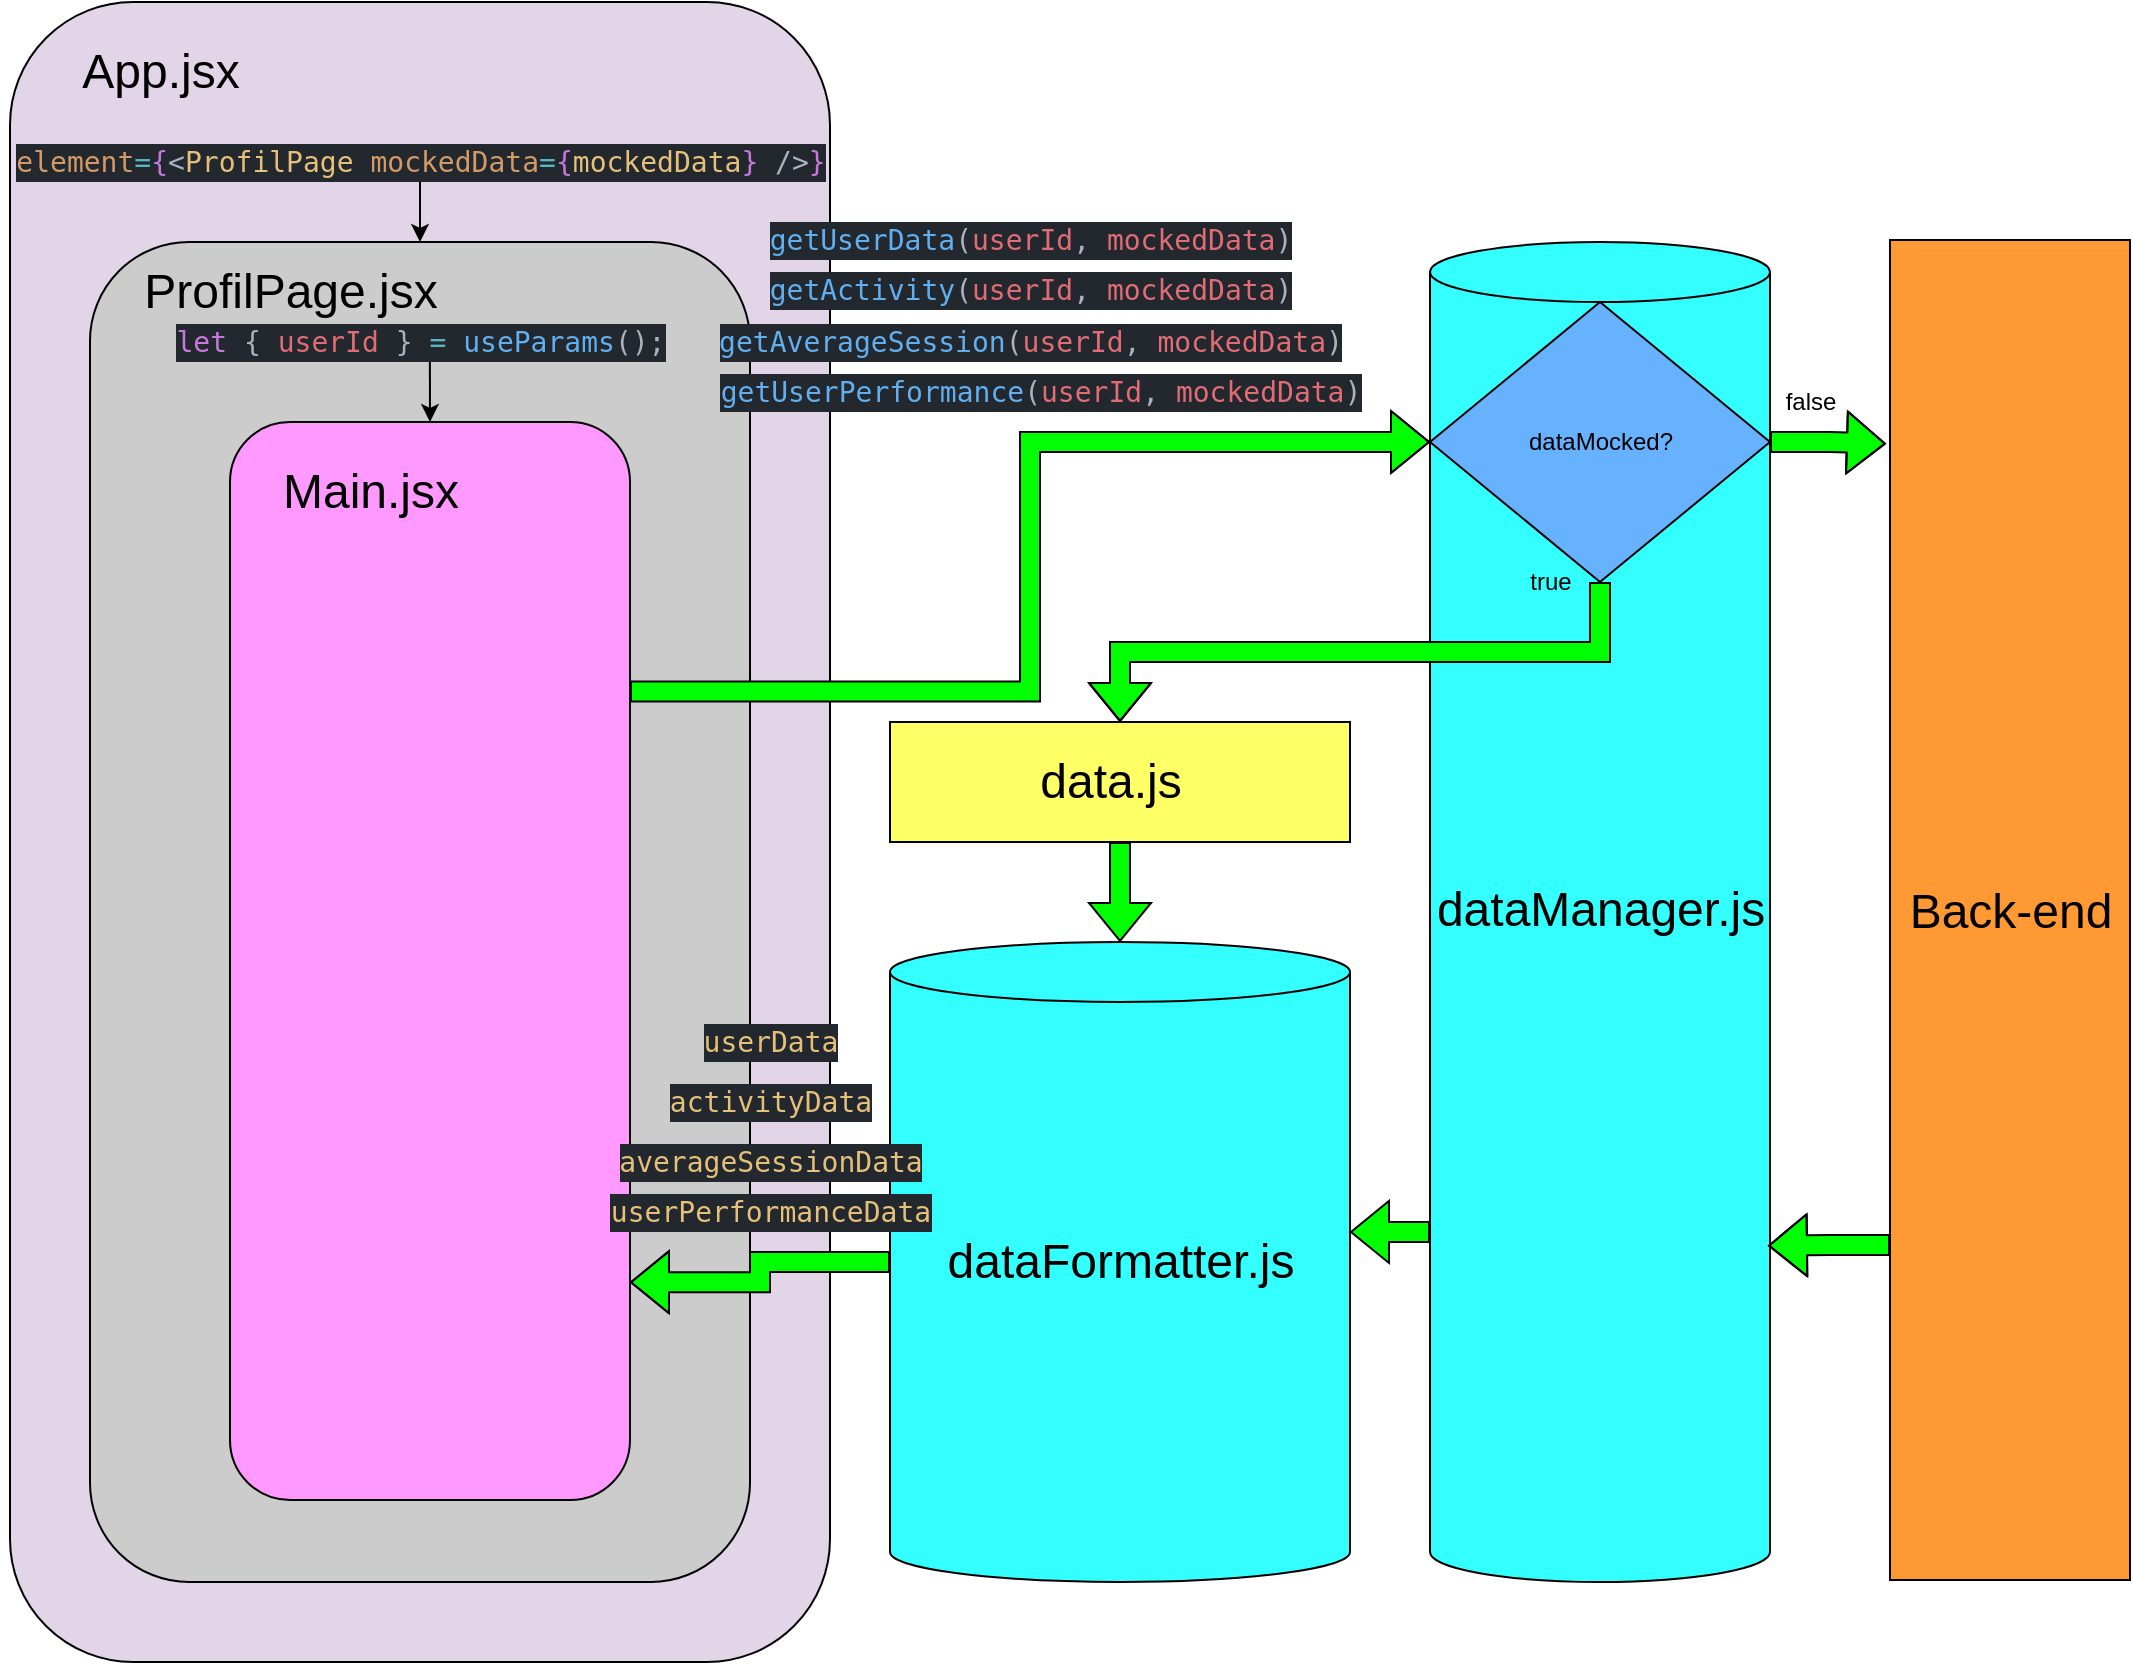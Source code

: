 <mxfile version="17.3.0" type="github">
  <diagram id="GRbOUUbrvPb2mJbzB6UB" name="Page-1">
    <mxGraphModel dx="1350" dy="1604" grid="1" gridSize="10" guides="1" tooltips="1" connect="1" arrows="1" fold="1" page="1" pageScale="1" pageWidth="1169" pageHeight="827" math="0" shadow="0">
      <root>
        <mxCell id="0" />
        <mxCell id="1" parent="0" />
        <mxCell id="AruKsvxoaamHwFMi08yT-33" value="" style="rounded=1;whiteSpace=wrap;html=1;strokeColor=#000000;fillColor=#E1D5E7;" vertex="1" parent="1">
          <mxGeometry x="730" y="-40" width="410" height="830" as="geometry" />
        </mxCell>
        <mxCell id="EVAwWGZiPoM698nlrgGL-1" value="" style="rounded=1;whiteSpace=wrap;html=1;fillColor=#CCCCCC;strokeColor=#000000;" parent="1" vertex="1">
          <mxGeometry x="770" y="80" width="330" height="670" as="geometry" />
        </mxCell>
        <mxCell id="EVAwWGZiPoM698nlrgGL-2" value="ProfilPage.jsx" style="text;html=1;align=center;verticalAlign=middle;resizable=0;points=[];autosize=1;strokeColor=none;fillColor=none;fontSize=24;fontFamily=Helvetica;fontColor=default;" parent="1" vertex="1">
          <mxGeometry x="790" y="90" width="160" height="30" as="geometry" />
        </mxCell>
        <mxCell id="AruKsvxoaamHwFMi08yT-18" style="edgeStyle=orthogonalEdgeStyle;shape=flexArrow;rounded=0;orthogonalLoop=1;jettySize=auto;html=1;exitX=1;exitY=0.25;exitDx=0;exitDy=0;entryX=0;entryY=0.5;entryDx=0;entryDy=0;fillColor=#00FF00;" edge="1" parent="1" source="EVAwWGZiPoM698nlrgGL-3" target="AruKsvxoaamHwFMi08yT-9">
          <mxGeometry relative="1" as="geometry" />
        </mxCell>
        <mxCell id="AruKsvxoaamHwFMi08yT-30" style="edgeStyle=orthogonalEdgeStyle;rounded=0;orthogonalLoop=1;jettySize=auto;html=1;exitX=0.519;exitY=1;exitDx=0;exitDy=0;entryX=0.5;entryY=0;entryDx=0;entryDy=0;fillColor=#00FF00;exitPerimeter=0;" edge="1" parent="1" source="AruKsvxoaamHwFMi08yT-29" target="EVAwWGZiPoM698nlrgGL-3">
          <mxGeometry relative="1" as="geometry" />
        </mxCell>
        <mxCell id="EVAwWGZiPoM698nlrgGL-3" value="" style="rounded=1;whiteSpace=wrap;html=1;fontFamily=Helvetica;fontSize=24;fontColor=default;strokeColor=default;fillColor=#FF99FF;" parent="1" vertex="1">
          <mxGeometry x="840" y="170" width="200" height="539" as="geometry" />
        </mxCell>
        <mxCell id="EVAwWGZiPoM698nlrgGL-5" value="Main.jsx" style="text;html=1;align=center;verticalAlign=middle;resizable=0;points=[];autosize=1;strokeColor=none;fillColor=none;fontSize=24;fontFamily=Helvetica;fontColor=default;" parent="1" vertex="1">
          <mxGeometry x="860" y="190" width="100" height="30" as="geometry" />
        </mxCell>
        <mxCell id="AruKsvxoaamHwFMi08yT-28" style="edgeStyle=orthogonalEdgeStyle;shape=flexArrow;rounded=0;orthogonalLoop=1;jettySize=auto;html=1;exitX=0;exitY=0.5;exitDx=0;exitDy=0;exitPerimeter=0;entryX=1;entryY=0.798;entryDx=0;entryDy=0;entryPerimeter=0;fillColor=#00FF00;" edge="1" parent="1" source="EVAwWGZiPoM698nlrgGL-6" target="EVAwWGZiPoM698nlrgGL-3">
          <mxGeometry relative="1" as="geometry" />
        </mxCell>
        <mxCell id="EVAwWGZiPoM698nlrgGL-6" value="" style="shape=cylinder3;whiteSpace=wrap;html=1;boundedLbl=1;backgroundOutline=1;size=15;fillColor=#33FFFF;" parent="1" vertex="1">
          <mxGeometry x="1170" y="430" width="230" height="320" as="geometry" />
        </mxCell>
        <mxCell id="AruKsvxoaamHwFMi08yT-27" style="edgeStyle=orthogonalEdgeStyle;shape=flexArrow;rounded=0;orthogonalLoop=1;jettySize=auto;html=1;exitX=0;exitY=0;exitDx=0;exitDy=495;exitPerimeter=0;entryX=1;entryY=0.453;entryDx=0;entryDy=0;entryPerimeter=0;fillColor=#00FF00;" edge="1" parent="1" source="EVAwWGZiPoM698nlrgGL-7" target="EVAwWGZiPoM698nlrgGL-6">
          <mxGeometry relative="1" as="geometry" />
        </mxCell>
        <mxCell id="EVAwWGZiPoM698nlrgGL-7" value="" style="shape=cylinder3;whiteSpace=wrap;html=1;boundedLbl=1;backgroundOutline=1;size=15;fillColor=#33FFFF;" parent="1" vertex="1">
          <mxGeometry x="1440" y="80" width="170" height="670" as="geometry" />
        </mxCell>
        <mxCell id="AruKsvxoaamHwFMi08yT-26" style="edgeStyle=orthogonalEdgeStyle;shape=flexArrow;rounded=0;orthogonalLoop=1;jettySize=auto;html=1;exitX=0;exitY=0.75;exitDx=0;exitDy=0;entryX=0.994;entryY=0.749;entryDx=0;entryDy=0;entryPerimeter=0;fillColor=#00FF00;" edge="1" parent="1" source="EVAwWGZiPoM698nlrgGL-10" target="EVAwWGZiPoM698nlrgGL-7">
          <mxGeometry relative="1" as="geometry" />
        </mxCell>
        <mxCell id="EVAwWGZiPoM698nlrgGL-10" value="" style="rounded=0;whiteSpace=wrap;html=1;fillColor=#FF9933;" parent="1" vertex="1">
          <mxGeometry x="1670" y="79" width="120" height="670" as="geometry" />
        </mxCell>
        <mxCell id="EVAwWGZiPoM698nlrgGL-11" value="Back-end" style="text;html=1;align=center;verticalAlign=middle;resizable=0;points=[];autosize=1;strokeColor=none;fillColor=none;fontSize=24;fontFamily=Helvetica;fontColor=default;" parent="1" vertex="1">
          <mxGeometry x="1670" y="400" width="120" height="30" as="geometry" />
        </mxCell>
        <mxCell id="EVAwWGZiPoM698nlrgGL-17" value="&lt;div style=&quot;color: rgb(171 , 178 , 191) ; background-color: rgb(35 , 39 , 46) ; font-family: &amp;#34;droid sans mono&amp;#34; , &amp;#34;monospace&amp;#34; , monospace ; font-size: 14px ; line-height: 19px&quot;&gt;&lt;span style=&quot;color: #e5c07b&quot;&gt;userData&lt;/span&gt;&lt;/div&gt;" style="text;html=1;align=center;verticalAlign=middle;resizable=0;points=[];autosize=1;strokeColor=none;fillColor=none;" parent="1" vertex="1">
          <mxGeometry x="1070" y="470" width="80" height="20" as="geometry" />
        </mxCell>
        <mxCell id="EVAwWGZiPoM698nlrgGL-18" value="&lt;div style=&quot;color: rgb(171 , 178 , 191) ; background-color: rgb(35 , 39 , 46) ; font-family: &amp;#34;droid sans mono&amp;#34; , &amp;#34;monospace&amp;#34; , monospace ; font-size: 14px ; line-height: 19px&quot;&gt;&lt;span style=&quot;color: #e5c07b&quot;&gt;activityData&lt;/span&gt;&lt;/div&gt;" style="text;html=1;align=center;verticalAlign=middle;resizable=0;points=[];autosize=1;strokeColor=none;fillColor=none;" parent="1" vertex="1">
          <mxGeometry x="1050" y="500" width="120" height="20" as="geometry" />
        </mxCell>
        <mxCell id="EVAwWGZiPoM698nlrgGL-21" value="&lt;div style=&quot;color: rgb(171 , 178 , 191) ; background-color: rgb(35 , 39 , 46) ; font-family: &amp;#34;droid sans mono&amp;#34; , &amp;#34;monospace&amp;#34; , monospace ; font-size: 14px ; line-height: 19px&quot;&gt;&lt;span style=&quot;color: #e5c07b&quot;&gt;averageSessionData&lt;/span&gt;&lt;/div&gt;" style="text;html=1;align=center;verticalAlign=middle;resizable=0;points=[];autosize=1;strokeColor=none;fillColor=none;" parent="1" vertex="1">
          <mxGeometry x="1025" y="530" width="170" height="20" as="geometry" />
        </mxCell>
        <mxCell id="EVAwWGZiPoM698nlrgGL-22" value="&lt;div style=&quot;color: rgb(171 , 178 , 191) ; background-color: rgb(35 , 39 , 46) ; font-family: &amp;#34;droid sans mono&amp;#34; , &amp;#34;monospace&amp;#34; , monospace ; font-size: 14px ; line-height: 19px&quot;&gt;&lt;span style=&quot;color: #e5c07b&quot;&gt;userPerformanceData&lt;/span&gt;&lt;/div&gt;" style="text;html=1;align=center;verticalAlign=middle;resizable=0;points=[];autosize=1;strokeColor=none;fillColor=none;" parent="1" vertex="1">
          <mxGeometry x="1020" y="555" width="180" height="20" as="geometry" />
        </mxCell>
        <mxCell id="EVAwWGZiPoM698nlrgGL-23" value="dataManager.js" style="text;html=1;align=center;verticalAlign=middle;resizable=0;points=[];autosize=1;strokeColor=none;fillColor=none;fontSize=24;fontFamily=Helvetica;fontColor=default;" parent="1" vertex="1">
          <mxGeometry x="1435" y="399" width="180" height="30" as="geometry" />
        </mxCell>
        <mxCell id="EVAwWGZiPoM698nlrgGL-28" value="dataFormatter.js" style="text;html=1;align=center;verticalAlign=middle;resizable=0;points=[];autosize=1;strokeColor=none;fillColor=none;fontSize=24;fontFamily=Helvetica;fontColor=default;" parent="1" vertex="1">
          <mxGeometry x="1190" y="575" width="190" height="30" as="geometry" />
        </mxCell>
        <mxCell id="AruKsvxoaamHwFMi08yT-20" style="edgeStyle=orthogonalEdgeStyle;shape=flexArrow;rounded=0;orthogonalLoop=1;jettySize=auto;html=1;exitX=0.5;exitY=1;exitDx=0;exitDy=0;fillColor=#00FF00;entryX=0.5;entryY=0;entryDx=0;entryDy=0;" edge="1" parent="1" source="AruKsvxoaamHwFMi08yT-9" target="AruKsvxoaamHwFMi08yT-21">
          <mxGeometry relative="1" as="geometry">
            <mxPoint x="1300" y="320" as="targetPoint" />
          </mxGeometry>
        </mxCell>
        <mxCell id="AruKsvxoaamHwFMi08yT-25" style="edgeStyle=orthogonalEdgeStyle;shape=flexArrow;rounded=0;orthogonalLoop=1;jettySize=auto;html=1;exitX=1;exitY=0.5;exitDx=0;exitDy=0;entryX=-0.017;entryY=0.152;entryDx=0;entryDy=0;entryPerimeter=0;fillColor=#00FF00;" edge="1" parent="1" source="AruKsvxoaamHwFMi08yT-9" target="EVAwWGZiPoM698nlrgGL-10">
          <mxGeometry relative="1" as="geometry" />
        </mxCell>
        <mxCell id="AruKsvxoaamHwFMi08yT-9" value="" style="rhombus;whiteSpace=wrap;html=1;fillColor=#66B2FF;" vertex="1" parent="1">
          <mxGeometry x="1440" y="110" width="170" height="140" as="geometry" />
        </mxCell>
        <mxCell id="AruKsvxoaamHwFMi08yT-10" value="dataMocked?" style="text;html=1;align=center;verticalAlign=middle;resizable=0;points=[];autosize=1;strokeColor=none;fillColor=none;" vertex="1" parent="1">
          <mxGeometry x="1480" y="170" width="90" height="20" as="geometry" />
        </mxCell>
        <mxCell id="AruKsvxoaamHwFMi08yT-11" value="false" style="text;html=1;align=center;verticalAlign=middle;resizable=0;points=[];autosize=1;strokeColor=none;fillColor=none;" vertex="1" parent="1">
          <mxGeometry x="1610" y="150" width="40" height="20" as="geometry" />
        </mxCell>
        <mxCell id="AruKsvxoaamHwFMi08yT-12" value="true" style="text;html=1;align=center;verticalAlign=middle;resizable=0;points=[];autosize=1;strokeColor=none;fillColor=none;" vertex="1" parent="1">
          <mxGeometry x="1480" y="240" width="40" height="20" as="geometry" />
        </mxCell>
        <mxCell id="AruKsvxoaamHwFMi08yT-13" value="&lt;div style=&quot;color: rgb(171 , 178 , 191) ; background-color: rgb(35 , 39 , 46) ; font-family: &amp;#34;droid sans mono&amp;#34; , &amp;#34;monospace&amp;#34; , monospace ; font-size: 14px ; line-height: 19px&quot;&gt;&lt;span style=&quot;color: #61afef&quot;&gt;getUserData&lt;/span&gt;(&lt;span style=&quot;color: #e06c75&quot;&gt;userId&lt;/span&gt;, &lt;span style=&quot;color: #e06c75&quot;&gt;mockedData&lt;/span&gt;)&lt;/div&gt;" style="text;html=1;align=center;verticalAlign=middle;resizable=0;points=[];autosize=1;strokeColor=none;fillColor=none;" vertex="1" parent="1">
          <mxGeometry x="1100" y="69" width="280" height="20" as="geometry" />
        </mxCell>
        <mxCell id="AruKsvxoaamHwFMi08yT-15" value="&lt;div style=&quot;color: rgb(171 , 178 , 191) ; background-color: rgb(35 , 39 , 46) ; font-family: &amp;#34;droid sans mono&amp;#34; , &amp;#34;monospace&amp;#34; , monospace ; font-size: 14px ; line-height: 19px&quot;&gt;&lt;span style=&quot;color: #61afef&quot;&gt;getActivity&lt;/span&gt;(&lt;span style=&quot;color: #e06c75&quot;&gt;userId&lt;/span&gt;, &lt;span style=&quot;color: #e06c75&quot;&gt;mockedData&lt;/span&gt;)&lt;/div&gt;" style="text;html=1;align=center;verticalAlign=middle;resizable=0;points=[];autosize=1;strokeColor=none;fillColor=none;" vertex="1" parent="1">
          <mxGeometry x="1100" y="94" width="280" height="20" as="geometry" />
        </mxCell>
        <mxCell id="AruKsvxoaamHwFMi08yT-16" value="&lt;div style=&quot;color: rgb(171 , 178 , 191) ; background-color: rgb(35 , 39 , 46) ; font-family: &amp;#34;droid sans mono&amp;#34; , &amp;#34;monospace&amp;#34; , monospace ; font-size: 14px ; line-height: 19px&quot;&gt;&lt;span style=&quot;color: #61afef&quot;&gt;getAverageSession&lt;/span&gt;(&lt;span style=&quot;color: #e06c75&quot;&gt;userId&lt;/span&gt;, &lt;span style=&quot;color: #e06c75&quot;&gt;mockedData&lt;/span&gt;)&lt;/div&gt;" style="text;html=1;align=center;verticalAlign=middle;resizable=0;points=[];autosize=1;strokeColor=none;fillColor=none;" vertex="1" parent="1">
          <mxGeometry x="1075" y="120" width="330" height="20" as="geometry" />
        </mxCell>
        <mxCell id="AruKsvxoaamHwFMi08yT-17" value="&lt;div style=&quot;color: rgb(171 , 178 , 191) ; background-color: rgb(35 , 39 , 46) ; font-family: &amp;#34;droid sans mono&amp;#34; , &amp;#34;monospace&amp;#34; , monospace ; font-size: 14px ; line-height: 19px&quot;&gt;&lt;span style=&quot;color: #61afef&quot;&gt;getUserPerformance&lt;/span&gt;(&lt;span style=&quot;color: #e06c75&quot;&gt;userId&lt;/span&gt;, &lt;span style=&quot;color: #e06c75&quot;&gt;mockedData&lt;/span&gt;)&lt;/div&gt;" style="text;html=1;align=center;verticalAlign=middle;resizable=0;points=[];autosize=1;strokeColor=none;fillColor=none;" vertex="1" parent="1">
          <mxGeometry x="1075" y="145" width="340" height="20" as="geometry" />
        </mxCell>
        <mxCell id="AruKsvxoaamHwFMi08yT-24" style="edgeStyle=orthogonalEdgeStyle;shape=flexArrow;rounded=0;orthogonalLoop=1;jettySize=auto;html=1;exitX=0.5;exitY=1;exitDx=0;exitDy=0;fillColor=#00FF00;" edge="1" parent="1" source="AruKsvxoaamHwFMi08yT-21" target="EVAwWGZiPoM698nlrgGL-6">
          <mxGeometry relative="1" as="geometry" />
        </mxCell>
        <mxCell id="AruKsvxoaamHwFMi08yT-21" value="" style="rounded=0;whiteSpace=wrap;html=1;fillColor=#FFFF66;" vertex="1" parent="1">
          <mxGeometry x="1170" y="320" width="230" height="60" as="geometry" />
        </mxCell>
        <mxCell id="AruKsvxoaamHwFMi08yT-23" value="data.js" style="text;html=1;align=center;verticalAlign=middle;resizable=0;points=[];autosize=1;strokeColor=none;fillColor=none;fontSize=24;fontFamily=Helvetica;fontColor=default;" vertex="1" parent="1">
          <mxGeometry x="1235" y="335" width="90" height="30" as="geometry" />
        </mxCell>
        <mxCell id="AruKsvxoaamHwFMi08yT-29" value="&lt;div style=&quot;color: rgb(171 , 178 , 191) ; background-color: rgb(35 , 39 , 46) ; font-family: &amp;#34;droid sans mono&amp;#34; , &amp;#34;monospace&amp;#34; , monospace ; font-size: 14px ; line-height: 19px&quot;&gt;&lt;span style=&quot;color: #c678dd&quot;&gt;let&lt;/span&gt; { &lt;span style=&quot;color: #e06c75&quot;&gt;userId&lt;/span&gt; } &lt;span style=&quot;color: #56b6c2&quot;&gt;=&lt;/span&gt; &lt;span style=&quot;color: #61afef&quot;&gt;useParams&lt;/span&gt;();&lt;/div&gt;" style="text;html=1;align=center;verticalAlign=middle;resizable=0;points=[];autosize=1;strokeColor=none;fillColor=none;" vertex="1" parent="1">
          <mxGeometry x="805" y="120" width="260" height="20" as="geometry" />
        </mxCell>
        <mxCell id="AruKsvxoaamHwFMi08yT-32" style="edgeStyle=orthogonalEdgeStyle;rounded=0;orthogonalLoop=1;jettySize=auto;html=1;entryX=0.5;entryY=0;entryDx=0;entryDy=0;fillColor=#00FF00;" edge="1" parent="1" source="AruKsvxoaamHwFMi08yT-31" target="EVAwWGZiPoM698nlrgGL-1">
          <mxGeometry relative="1" as="geometry" />
        </mxCell>
        <mxCell id="AruKsvxoaamHwFMi08yT-31" value="&lt;div style=&quot;color: rgb(171 , 178 , 191) ; background-color: rgb(35 , 39 , 46) ; font-family: &amp;#34;droid sans mono&amp;#34; , &amp;#34;monospace&amp;#34; , monospace ; font-size: 14px ; line-height: 19px&quot;&gt;&lt;span style=&quot;color: #d19a66&quot;&gt;element&lt;/span&gt;&lt;span style=&quot;color: #56b6c2&quot;&gt;=&lt;/span&gt;&lt;span style=&quot;color: #c678dd&quot;&gt;{&lt;/span&gt;&amp;lt;&lt;span style=&quot;color: #e5c07b&quot;&gt;ProfilPage&lt;/span&gt; &lt;span style=&quot;color: #d19a66&quot;&gt;mockedData&lt;/span&gt;&lt;span style=&quot;color: #56b6c2&quot;&gt;=&lt;/span&gt;&lt;span style=&quot;color: #c678dd&quot;&gt;{&lt;/span&gt;&lt;span style=&quot;color: #e5c07b&quot;&gt;mockedData&lt;/span&gt;&lt;span style=&quot;color: #c678dd&quot;&gt;}&lt;/span&gt; /&amp;gt;&lt;span style=&quot;color: #c678dd&quot;&gt;}&lt;/span&gt;&lt;/div&gt;" style="text;html=1;align=center;verticalAlign=middle;resizable=0;points=[];autosize=1;strokeColor=none;fillColor=none;" vertex="1" parent="1">
          <mxGeometry x="725" y="30" width="420" height="20" as="geometry" />
        </mxCell>
        <mxCell id="AruKsvxoaamHwFMi08yT-34" value="App.jsx" style="text;html=1;align=center;verticalAlign=middle;resizable=0;points=[];autosize=1;strokeColor=none;fillColor=none;fontSize=24;fontFamily=Helvetica;fontColor=default;" vertex="1" parent="1">
          <mxGeometry x="760" y="-20" width="90" height="30" as="geometry" />
        </mxCell>
      </root>
    </mxGraphModel>
  </diagram>
</mxfile>
